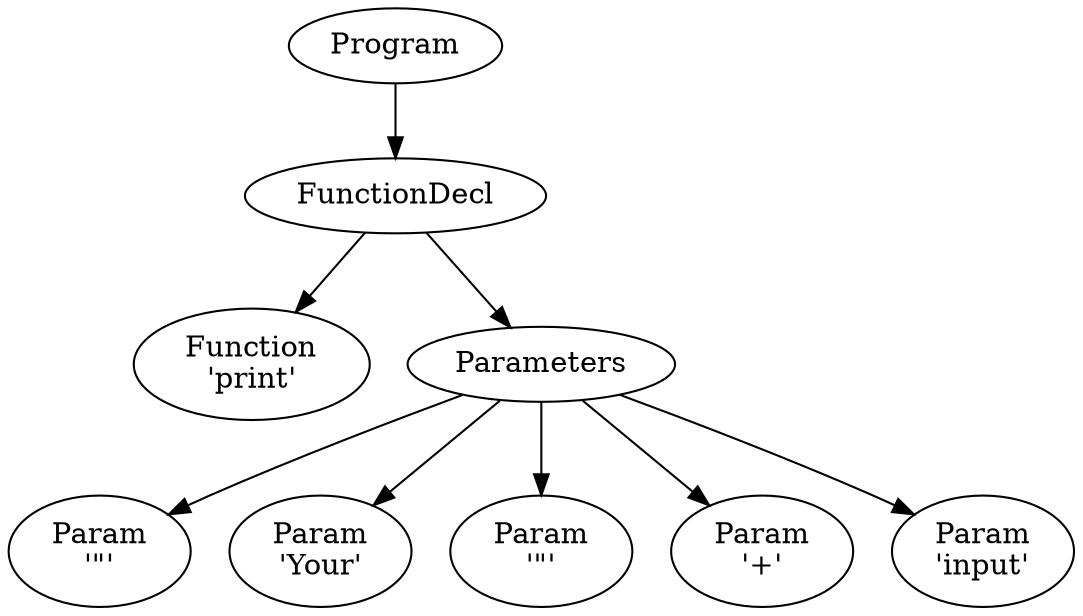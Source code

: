 digraph AbstractSyntaxTree {
    node [shape=ellipse];

    node0 [label="Program"];
    node1 [label="FunctionDecl"];
    node0 -> node1;
    node2 [label="Function
'print'"];
    node1 -> node2;
    node3 [label="Parameters"];
    node1 -> node3;
    node4 [label="Param
'\"'"];
    node3 -> node4;
    node5 [label="Param
'Your'"];
    node3 -> node5;
    node6 [label="Param
'\"'"];
    node3 -> node6;
    node7 [label="Param
'+'"];
    node3 -> node7;
    node8 [label="Param
'input'"];
    node3 -> node8;
}
